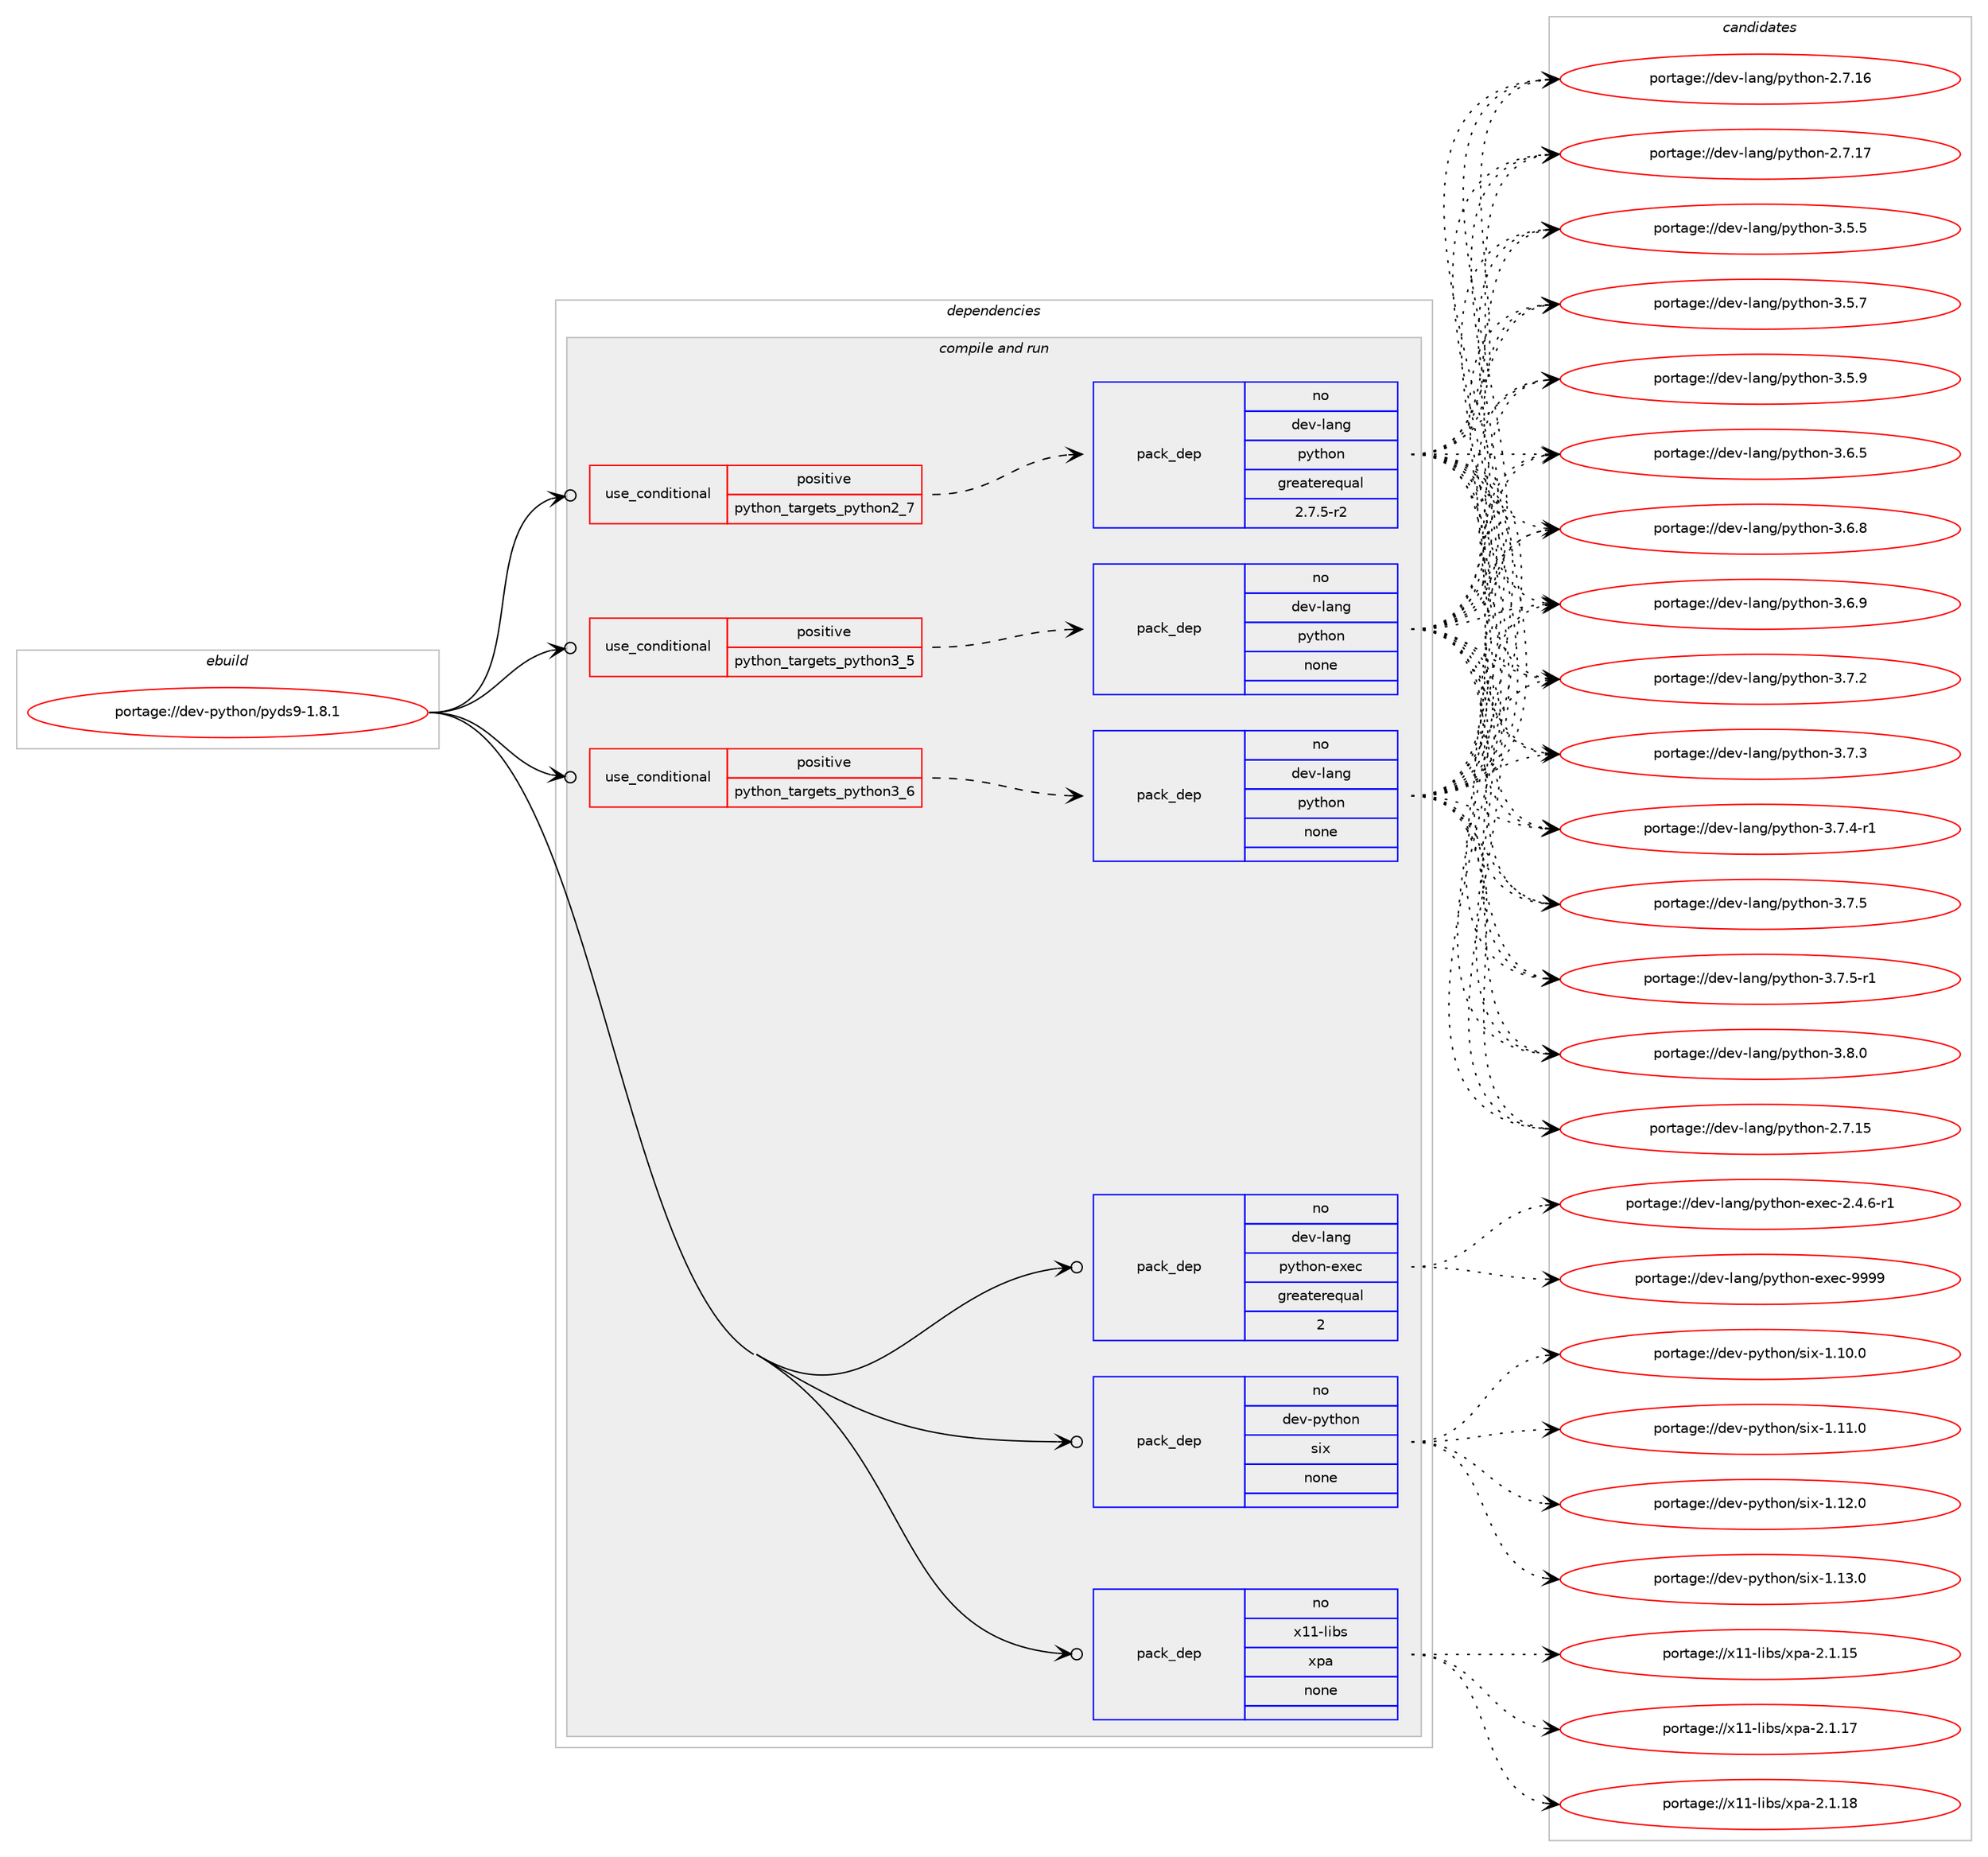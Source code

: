 digraph prolog {

# *************
# Graph options
# *************

newrank=true;
concentrate=true;
compound=true;
graph [rankdir=LR,fontname=Helvetica,fontsize=10,ranksep=1.5];#, ranksep=2.5, nodesep=0.2];
edge  [arrowhead=vee];
node  [fontname=Helvetica,fontsize=10];

# **********
# The ebuild
# **********

subgraph cluster_leftcol {
color=gray;
rank=same;
label=<<i>ebuild</i>>;
id [label="portage://dev-python/pyds9-1.8.1", color=red, width=4, href="../dev-python/pyds9-1.8.1.svg"];
}

# ****************
# The dependencies
# ****************

subgraph cluster_midcol {
color=gray;
label=<<i>dependencies</i>>;
subgraph cluster_compile {
fillcolor="#eeeeee";
style=filled;
label=<<i>compile</i>>;
}
subgraph cluster_compileandrun {
fillcolor="#eeeeee";
style=filled;
label=<<i>compile and run</i>>;
subgraph cond35009 {
dependency160370 [label=<<TABLE BORDER="0" CELLBORDER="1" CELLSPACING="0" CELLPADDING="4"><TR><TD ROWSPAN="3" CELLPADDING="10">use_conditional</TD></TR><TR><TD>positive</TD></TR><TR><TD>python_targets_python2_7</TD></TR></TABLE>>, shape=none, color=red];
subgraph pack121996 {
dependency160371 [label=<<TABLE BORDER="0" CELLBORDER="1" CELLSPACING="0" CELLPADDING="4" WIDTH="220"><TR><TD ROWSPAN="6" CELLPADDING="30">pack_dep</TD></TR><TR><TD WIDTH="110">no</TD></TR><TR><TD>dev-lang</TD></TR><TR><TD>python</TD></TR><TR><TD>greaterequal</TD></TR><TR><TD>2.7.5-r2</TD></TR></TABLE>>, shape=none, color=blue];
}
dependency160370:e -> dependency160371:w [weight=20,style="dashed",arrowhead="vee"];
}
id:e -> dependency160370:w [weight=20,style="solid",arrowhead="odotvee"];
subgraph cond35010 {
dependency160372 [label=<<TABLE BORDER="0" CELLBORDER="1" CELLSPACING="0" CELLPADDING="4"><TR><TD ROWSPAN="3" CELLPADDING="10">use_conditional</TD></TR><TR><TD>positive</TD></TR><TR><TD>python_targets_python3_5</TD></TR></TABLE>>, shape=none, color=red];
subgraph pack121997 {
dependency160373 [label=<<TABLE BORDER="0" CELLBORDER="1" CELLSPACING="0" CELLPADDING="4" WIDTH="220"><TR><TD ROWSPAN="6" CELLPADDING="30">pack_dep</TD></TR><TR><TD WIDTH="110">no</TD></TR><TR><TD>dev-lang</TD></TR><TR><TD>python</TD></TR><TR><TD>none</TD></TR><TR><TD></TD></TR></TABLE>>, shape=none, color=blue];
}
dependency160372:e -> dependency160373:w [weight=20,style="dashed",arrowhead="vee"];
}
id:e -> dependency160372:w [weight=20,style="solid",arrowhead="odotvee"];
subgraph cond35011 {
dependency160374 [label=<<TABLE BORDER="0" CELLBORDER="1" CELLSPACING="0" CELLPADDING="4"><TR><TD ROWSPAN="3" CELLPADDING="10">use_conditional</TD></TR><TR><TD>positive</TD></TR><TR><TD>python_targets_python3_6</TD></TR></TABLE>>, shape=none, color=red];
subgraph pack121998 {
dependency160375 [label=<<TABLE BORDER="0" CELLBORDER="1" CELLSPACING="0" CELLPADDING="4" WIDTH="220"><TR><TD ROWSPAN="6" CELLPADDING="30">pack_dep</TD></TR><TR><TD WIDTH="110">no</TD></TR><TR><TD>dev-lang</TD></TR><TR><TD>python</TD></TR><TR><TD>none</TD></TR><TR><TD></TD></TR></TABLE>>, shape=none, color=blue];
}
dependency160374:e -> dependency160375:w [weight=20,style="dashed",arrowhead="vee"];
}
id:e -> dependency160374:w [weight=20,style="solid",arrowhead="odotvee"];
subgraph pack121999 {
dependency160376 [label=<<TABLE BORDER="0" CELLBORDER="1" CELLSPACING="0" CELLPADDING="4" WIDTH="220"><TR><TD ROWSPAN="6" CELLPADDING="30">pack_dep</TD></TR><TR><TD WIDTH="110">no</TD></TR><TR><TD>dev-lang</TD></TR><TR><TD>python-exec</TD></TR><TR><TD>greaterequal</TD></TR><TR><TD>2</TD></TR></TABLE>>, shape=none, color=blue];
}
id:e -> dependency160376:w [weight=20,style="solid",arrowhead="odotvee"];
subgraph pack122000 {
dependency160377 [label=<<TABLE BORDER="0" CELLBORDER="1" CELLSPACING="0" CELLPADDING="4" WIDTH="220"><TR><TD ROWSPAN="6" CELLPADDING="30">pack_dep</TD></TR><TR><TD WIDTH="110">no</TD></TR><TR><TD>dev-python</TD></TR><TR><TD>six</TD></TR><TR><TD>none</TD></TR><TR><TD></TD></TR></TABLE>>, shape=none, color=blue];
}
id:e -> dependency160377:w [weight=20,style="solid",arrowhead="odotvee"];
subgraph pack122001 {
dependency160378 [label=<<TABLE BORDER="0" CELLBORDER="1" CELLSPACING="0" CELLPADDING="4" WIDTH="220"><TR><TD ROWSPAN="6" CELLPADDING="30">pack_dep</TD></TR><TR><TD WIDTH="110">no</TD></TR><TR><TD>x11-libs</TD></TR><TR><TD>xpa</TD></TR><TR><TD>none</TD></TR><TR><TD></TD></TR></TABLE>>, shape=none, color=blue];
}
id:e -> dependency160378:w [weight=20,style="solid",arrowhead="odotvee"];
}
subgraph cluster_run {
fillcolor="#eeeeee";
style=filled;
label=<<i>run</i>>;
}
}

# **************
# The candidates
# **************

subgraph cluster_choices {
rank=same;
color=gray;
label=<<i>candidates</i>>;

subgraph choice121996 {
color=black;
nodesep=1;
choiceportage10010111845108971101034711212111610411111045504655464953 [label="portage://dev-lang/python-2.7.15", color=red, width=4,href="../dev-lang/python-2.7.15.svg"];
choiceportage10010111845108971101034711212111610411111045504655464954 [label="portage://dev-lang/python-2.7.16", color=red, width=4,href="../dev-lang/python-2.7.16.svg"];
choiceportage10010111845108971101034711212111610411111045504655464955 [label="portage://dev-lang/python-2.7.17", color=red, width=4,href="../dev-lang/python-2.7.17.svg"];
choiceportage100101118451089711010347112121116104111110455146534653 [label="portage://dev-lang/python-3.5.5", color=red, width=4,href="../dev-lang/python-3.5.5.svg"];
choiceportage100101118451089711010347112121116104111110455146534655 [label="portage://dev-lang/python-3.5.7", color=red, width=4,href="../dev-lang/python-3.5.7.svg"];
choiceportage100101118451089711010347112121116104111110455146534657 [label="portage://dev-lang/python-3.5.9", color=red, width=4,href="../dev-lang/python-3.5.9.svg"];
choiceportage100101118451089711010347112121116104111110455146544653 [label="portage://dev-lang/python-3.6.5", color=red, width=4,href="../dev-lang/python-3.6.5.svg"];
choiceportage100101118451089711010347112121116104111110455146544656 [label="portage://dev-lang/python-3.6.8", color=red, width=4,href="../dev-lang/python-3.6.8.svg"];
choiceportage100101118451089711010347112121116104111110455146544657 [label="portage://dev-lang/python-3.6.9", color=red, width=4,href="../dev-lang/python-3.6.9.svg"];
choiceportage100101118451089711010347112121116104111110455146554650 [label="portage://dev-lang/python-3.7.2", color=red, width=4,href="../dev-lang/python-3.7.2.svg"];
choiceportage100101118451089711010347112121116104111110455146554651 [label="portage://dev-lang/python-3.7.3", color=red, width=4,href="../dev-lang/python-3.7.3.svg"];
choiceportage1001011184510897110103471121211161041111104551465546524511449 [label="portage://dev-lang/python-3.7.4-r1", color=red, width=4,href="../dev-lang/python-3.7.4-r1.svg"];
choiceportage100101118451089711010347112121116104111110455146554653 [label="portage://dev-lang/python-3.7.5", color=red, width=4,href="../dev-lang/python-3.7.5.svg"];
choiceportage1001011184510897110103471121211161041111104551465546534511449 [label="portage://dev-lang/python-3.7.5-r1", color=red, width=4,href="../dev-lang/python-3.7.5-r1.svg"];
choiceportage100101118451089711010347112121116104111110455146564648 [label="portage://dev-lang/python-3.8.0", color=red, width=4,href="../dev-lang/python-3.8.0.svg"];
dependency160371:e -> choiceportage10010111845108971101034711212111610411111045504655464953:w [style=dotted,weight="100"];
dependency160371:e -> choiceportage10010111845108971101034711212111610411111045504655464954:w [style=dotted,weight="100"];
dependency160371:e -> choiceportage10010111845108971101034711212111610411111045504655464955:w [style=dotted,weight="100"];
dependency160371:e -> choiceportage100101118451089711010347112121116104111110455146534653:w [style=dotted,weight="100"];
dependency160371:e -> choiceportage100101118451089711010347112121116104111110455146534655:w [style=dotted,weight="100"];
dependency160371:e -> choiceportage100101118451089711010347112121116104111110455146534657:w [style=dotted,weight="100"];
dependency160371:e -> choiceportage100101118451089711010347112121116104111110455146544653:w [style=dotted,weight="100"];
dependency160371:e -> choiceportage100101118451089711010347112121116104111110455146544656:w [style=dotted,weight="100"];
dependency160371:e -> choiceportage100101118451089711010347112121116104111110455146544657:w [style=dotted,weight="100"];
dependency160371:e -> choiceportage100101118451089711010347112121116104111110455146554650:w [style=dotted,weight="100"];
dependency160371:e -> choiceportage100101118451089711010347112121116104111110455146554651:w [style=dotted,weight="100"];
dependency160371:e -> choiceportage1001011184510897110103471121211161041111104551465546524511449:w [style=dotted,weight="100"];
dependency160371:e -> choiceportage100101118451089711010347112121116104111110455146554653:w [style=dotted,weight="100"];
dependency160371:e -> choiceportage1001011184510897110103471121211161041111104551465546534511449:w [style=dotted,weight="100"];
dependency160371:e -> choiceportage100101118451089711010347112121116104111110455146564648:w [style=dotted,weight="100"];
}
subgraph choice121997 {
color=black;
nodesep=1;
choiceportage10010111845108971101034711212111610411111045504655464953 [label="portage://dev-lang/python-2.7.15", color=red, width=4,href="../dev-lang/python-2.7.15.svg"];
choiceportage10010111845108971101034711212111610411111045504655464954 [label="portage://dev-lang/python-2.7.16", color=red, width=4,href="../dev-lang/python-2.7.16.svg"];
choiceportage10010111845108971101034711212111610411111045504655464955 [label="portage://dev-lang/python-2.7.17", color=red, width=4,href="../dev-lang/python-2.7.17.svg"];
choiceportage100101118451089711010347112121116104111110455146534653 [label="portage://dev-lang/python-3.5.5", color=red, width=4,href="../dev-lang/python-3.5.5.svg"];
choiceportage100101118451089711010347112121116104111110455146534655 [label="portage://dev-lang/python-3.5.7", color=red, width=4,href="../dev-lang/python-3.5.7.svg"];
choiceportage100101118451089711010347112121116104111110455146534657 [label="portage://dev-lang/python-3.5.9", color=red, width=4,href="../dev-lang/python-3.5.9.svg"];
choiceportage100101118451089711010347112121116104111110455146544653 [label="portage://dev-lang/python-3.6.5", color=red, width=4,href="../dev-lang/python-3.6.5.svg"];
choiceportage100101118451089711010347112121116104111110455146544656 [label="portage://dev-lang/python-3.6.8", color=red, width=4,href="../dev-lang/python-3.6.8.svg"];
choiceportage100101118451089711010347112121116104111110455146544657 [label="portage://dev-lang/python-3.6.9", color=red, width=4,href="../dev-lang/python-3.6.9.svg"];
choiceportage100101118451089711010347112121116104111110455146554650 [label="portage://dev-lang/python-3.7.2", color=red, width=4,href="../dev-lang/python-3.7.2.svg"];
choiceportage100101118451089711010347112121116104111110455146554651 [label="portage://dev-lang/python-3.7.3", color=red, width=4,href="../dev-lang/python-3.7.3.svg"];
choiceportage1001011184510897110103471121211161041111104551465546524511449 [label="portage://dev-lang/python-3.7.4-r1", color=red, width=4,href="../dev-lang/python-3.7.4-r1.svg"];
choiceportage100101118451089711010347112121116104111110455146554653 [label="portage://dev-lang/python-3.7.5", color=red, width=4,href="../dev-lang/python-3.7.5.svg"];
choiceportage1001011184510897110103471121211161041111104551465546534511449 [label="portage://dev-lang/python-3.7.5-r1", color=red, width=4,href="../dev-lang/python-3.7.5-r1.svg"];
choiceportage100101118451089711010347112121116104111110455146564648 [label="portage://dev-lang/python-3.8.0", color=red, width=4,href="../dev-lang/python-3.8.0.svg"];
dependency160373:e -> choiceportage10010111845108971101034711212111610411111045504655464953:w [style=dotted,weight="100"];
dependency160373:e -> choiceportage10010111845108971101034711212111610411111045504655464954:w [style=dotted,weight="100"];
dependency160373:e -> choiceportage10010111845108971101034711212111610411111045504655464955:w [style=dotted,weight="100"];
dependency160373:e -> choiceportage100101118451089711010347112121116104111110455146534653:w [style=dotted,weight="100"];
dependency160373:e -> choiceportage100101118451089711010347112121116104111110455146534655:w [style=dotted,weight="100"];
dependency160373:e -> choiceportage100101118451089711010347112121116104111110455146534657:w [style=dotted,weight="100"];
dependency160373:e -> choiceportage100101118451089711010347112121116104111110455146544653:w [style=dotted,weight="100"];
dependency160373:e -> choiceportage100101118451089711010347112121116104111110455146544656:w [style=dotted,weight="100"];
dependency160373:e -> choiceportage100101118451089711010347112121116104111110455146544657:w [style=dotted,weight="100"];
dependency160373:e -> choiceportage100101118451089711010347112121116104111110455146554650:w [style=dotted,weight="100"];
dependency160373:e -> choiceportage100101118451089711010347112121116104111110455146554651:w [style=dotted,weight="100"];
dependency160373:e -> choiceportage1001011184510897110103471121211161041111104551465546524511449:w [style=dotted,weight="100"];
dependency160373:e -> choiceportage100101118451089711010347112121116104111110455146554653:w [style=dotted,weight="100"];
dependency160373:e -> choiceportage1001011184510897110103471121211161041111104551465546534511449:w [style=dotted,weight="100"];
dependency160373:e -> choiceportage100101118451089711010347112121116104111110455146564648:w [style=dotted,weight="100"];
}
subgraph choice121998 {
color=black;
nodesep=1;
choiceportage10010111845108971101034711212111610411111045504655464953 [label="portage://dev-lang/python-2.7.15", color=red, width=4,href="../dev-lang/python-2.7.15.svg"];
choiceportage10010111845108971101034711212111610411111045504655464954 [label="portage://dev-lang/python-2.7.16", color=red, width=4,href="../dev-lang/python-2.7.16.svg"];
choiceportage10010111845108971101034711212111610411111045504655464955 [label="portage://dev-lang/python-2.7.17", color=red, width=4,href="../dev-lang/python-2.7.17.svg"];
choiceportage100101118451089711010347112121116104111110455146534653 [label="portage://dev-lang/python-3.5.5", color=red, width=4,href="../dev-lang/python-3.5.5.svg"];
choiceportage100101118451089711010347112121116104111110455146534655 [label="portage://dev-lang/python-3.5.7", color=red, width=4,href="../dev-lang/python-3.5.7.svg"];
choiceportage100101118451089711010347112121116104111110455146534657 [label="portage://dev-lang/python-3.5.9", color=red, width=4,href="../dev-lang/python-3.5.9.svg"];
choiceportage100101118451089711010347112121116104111110455146544653 [label="portage://dev-lang/python-3.6.5", color=red, width=4,href="../dev-lang/python-3.6.5.svg"];
choiceportage100101118451089711010347112121116104111110455146544656 [label="portage://dev-lang/python-3.6.8", color=red, width=4,href="../dev-lang/python-3.6.8.svg"];
choiceportage100101118451089711010347112121116104111110455146544657 [label="portage://dev-lang/python-3.6.9", color=red, width=4,href="../dev-lang/python-3.6.9.svg"];
choiceportage100101118451089711010347112121116104111110455146554650 [label="portage://dev-lang/python-3.7.2", color=red, width=4,href="../dev-lang/python-3.7.2.svg"];
choiceportage100101118451089711010347112121116104111110455146554651 [label="portage://dev-lang/python-3.7.3", color=red, width=4,href="../dev-lang/python-3.7.3.svg"];
choiceportage1001011184510897110103471121211161041111104551465546524511449 [label="portage://dev-lang/python-3.7.4-r1", color=red, width=4,href="../dev-lang/python-3.7.4-r1.svg"];
choiceportage100101118451089711010347112121116104111110455146554653 [label="portage://dev-lang/python-3.7.5", color=red, width=4,href="../dev-lang/python-3.7.5.svg"];
choiceportage1001011184510897110103471121211161041111104551465546534511449 [label="portage://dev-lang/python-3.7.5-r1", color=red, width=4,href="../dev-lang/python-3.7.5-r1.svg"];
choiceportage100101118451089711010347112121116104111110455146564648 [label="portage://dev-lang/python-3.8.0", color=red, width=4,href="../dev-lang/python-3.8.0.svg"];
dependency160375:e -> choiceportage10010111845108971101034711212111610411111045504655464953:w [style=dotted,weight="100"];
dependency160375:e -> choiceportage10010111845108971101034711212111610411111045504655464954:w [style=dotted,weight="100"];
dependency160375:e -> choiceportage10010111845108971101034711212111610411111045504655464955:w [style=dotted,weight="100"];
dependency160375:e -> choiceportage100101118451089711010347112121116104111110455146534653:w [style=dotted,weight="100"];
dependency160375:e -> choiceportage100101118451089711010347112121116104111110455146534655:w [style=dotted,weight="100"];
dependency160375:e -> choiceportage100101118451089711010347112121116104111110455146534657:w [style=dotted,weight="100"];
dependency160375:e -> choiceportage100101118451089711010347112121116104111110455146544653:w [style=dotted,weight="100"];
dependency160375:e -> choiceportage100101118451089711010347112121116104111110455146544656:w [style=dotted,weight="100"];
dependency160375:e -> choiceportage100101118451089711010347112121116104111110455146544657:w [style=dotted,weight="100"];
dependency160375:e -> choiceportage100101118451089711010347112121116104111110455146554650:w [style=dotted,weight="100"];
dependency160375:e -> choiceportage100101118451089711010347112121116104111110455146554651:w [style=dotted,weight="100"];
dependency160375:e -> choiceportage1001011184510897110103471121211161041111104551465546524511449:w [style=dotted,weight="100"];
dependency160375:e -> choiceportage100101118451089711010347112121116104111110455146554653:w [style=dotted,weight="100"];
dependency160375:e -> choiceportage1001011184510897110103471121211161041111104551465546534511449:w [style=dotted,weight="100"];
dependency160375:e -> choiceportage100101118451089711010347112121116104111110455146564648:w [style=dotted,weight="100"];
}
subgraph choice121999 {
color=black;
nodesep=1;
choiceportage10010111845108971101034711212111610411111045101120101994550465246544511449 [label="portage://dev-lang/python-exec-2.4.6-r1", color=red, width=4,href="../dev-lang/python-exec-2.4.6-r1.svg"];
choiceportage10010111845108971101034711212111610411111045101120101994557575757 [label="portage://dev-lang/python-exec-9999", color=red, width=4,href="../dev-lang/python-exec-9999.svg"];
dependency160376:e -> choiceportage10010111845108971101034711212111610411111045101120101994550465246544511449:w [style=dotted,weight="100"];
dependency160376:e -> choiceportage10010111845108971101034711212111610411111045101120101994557575757:w [style=dotted,weight="100"];
}
subgraph choice122000 {
color=black;
nodesep=1;
choiceportage100101118451121211161041111104711510512045494649484648 [label="portage://dev-python/six-1.10.0", color=red, width=4,href="../dev-python/six-1.10.0.svg"];
choiceportage100101118451121211161041111104711510512045494649494648 [label="portage://dev-python/six-1.11.0", color=red, width=4,href="../dev-python/six-1.11.0.svg"];
choiceportage100101118451121211161041111104711510512045494649504648 [label="portage://dev-python/six-1.12.0", color=red, width=4,href="../dev-python/six-1.12.0.svg"];
choiceportage100101118451121211161041111104711510512045494649514648 [label="portage://dev-python/six-1.13.0", color=red, width=4,href="../dev-python/six-1.13.0.svg"];
dependency160377:e -> choiceportage100101118451121211161041111104711510512045494649484648:w [style=dotted,weight="100"];
dependency160377:e -> choiceportage100101118451121211161041111104711510512045494649494648:w [style=dotted,weight="100"];
dependency160377:e -> choiceportage100101118451121211161041111104711510512045494649504648:w [style=dotted,weight="100"];
dependency160377:e -> choiceportage100101118451121211161041111104711510512045494649514648:w [style=dotted,weight="100"];
}
subgraph choice122001 {
color=black;
nodesep=1;
choiceportage12049494510810598115471201129745504649464953 [label="portage://x11-libs/xpa-2.1.15", color=red, width=4,href="../x11-libs/xpa-2.1.15.svg"];
choiceportage12049494510810598115471201129745504649464955 [label="portage://x11-libs/xpa-2.1.17", color=red, width=4,href="../x11-libs/xpa-2.1.17.svg"];
choiceportage12049494510810598115471201129745504649464956 [label="portage://x11-libs/xpa-2.1.18", color=red, width=4,href="../x11-libs/xpa-2.1.18.svg"];
dependency160378:e -> choiceportage12049494510810598115471201129745504649464953:w [style=dotted,weight="100"];
dependency160378:e -> choiceportage12049494510810598115471201129745504649464955:w [style=dotted,weight="100"];
dependency160378:e -> choiceportage12049494510810598115471201129745504649464956:w [style=dotted,weight="100"];
}
}

}
